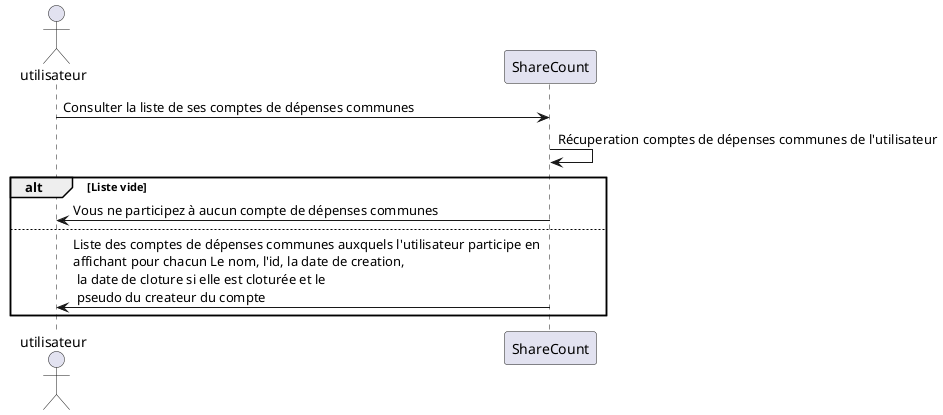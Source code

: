@startuml  Consulter la liste de ses comptes de dépenses communes

actor utilisateur as user
participant ShareCount as sc

user -> sc 	: Consulter la liste de ses comptes de dépenses communes
sc -> sc 		: Récuperation comptes de dépenses communes de l'utilisateur

alt Liste vide
sc -> user : Vous ne participez à aucun compte de dépenses communes
else
sc -> user : Liste des comptes de dépenses communes auxquels l'utilisateur participe en \naffichant pour chacun Le nom, l'id, la date de creation,\n la date de cloture si elle est cloturée et le\n pseudo du createur du compte

end

@enduml